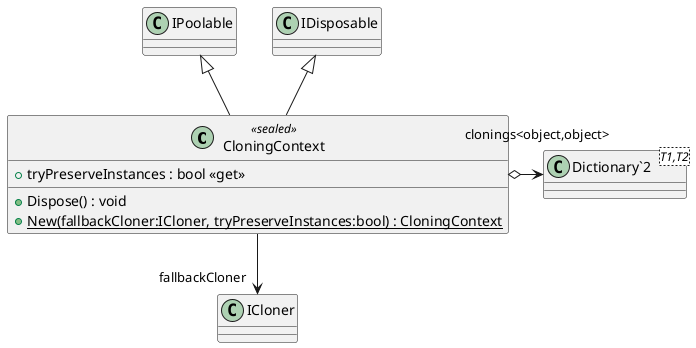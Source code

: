 @startuml
class CloningContext <<sealed>> {
    + tryPreserveInstances : bool <<get>>
    + Dispose() : void
    + {static} New(fallbackCloner:ICloner, tryPreserveInstances:bool) : CloningContext
}
class "Dictionary`2"<T1,T2> {
}
IPoolable <|-- CloningContext
IDisposable <|-- CloningContext
CloningContext o-> "clonings<object,object>" "Dictionary`2"
CloningContext --> "fallbackCloner" ICloner
@enduml
